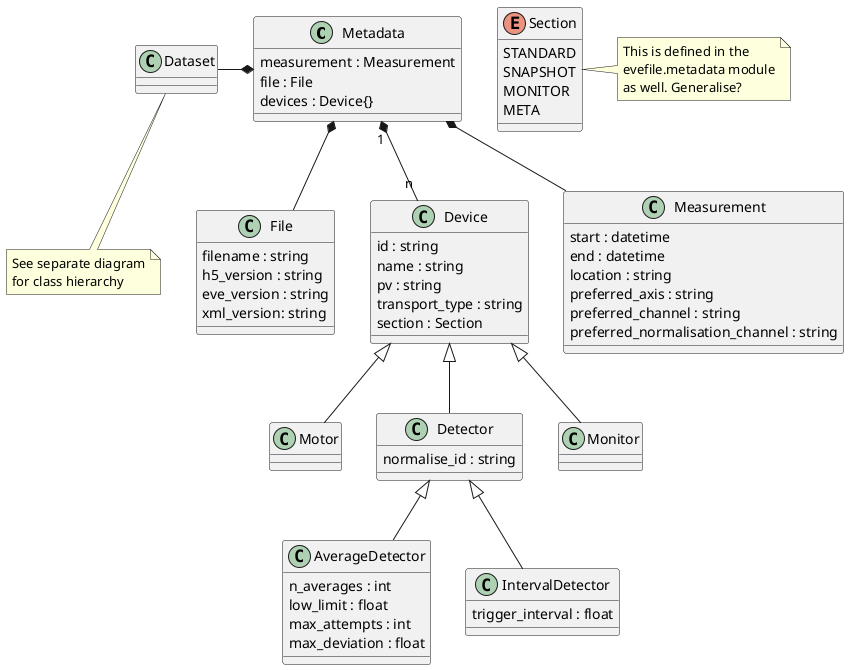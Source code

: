 @startuml

class Metadata {
    measurement : Measurement
    file : File
    devices : Device{}
}

enum Section {
    STANDARD
    SNAPSHOT
    MONITOR
    META
}
note right: This is defined in the\nevefile.metadata module\nas well. Generalise?
Metadata -[hidden]>Section

class Dataset
note bottom: See separate diagram\nfor class hierarchy

class Measurement {
    start : datetime
    end : datetime
    location : string
    preferred_axis : string
    preferred_channel : string
    preferred_normalisation_channel : string
}

class File {
    filename : string
    h5_version : string
    eve_version : string
    xml_version: string
}

class Device {
    id : string
    name : string
    pv : string
    transport_type : string
    section : Section
}

class Motor {
}

class Detector {
    normalise_id : string
}

class AverageDetector {
    n_averages : int
    low_limit : float
    max_attempts : int
    max_deviation : float
}

class IntervalDetector {
    trigger_interval : float
}

class Monitor {
}

Dataset -* Metadata
Metadata *-- Measurement
Metadata "1" *-- "n" Device
Metadata *-- File

Device <|-- Motor
Device <|-- Detector
Device <|-- Monitor

Detector <|-- AverageDetector
Detector <|-- IntervalDetector

@enduml